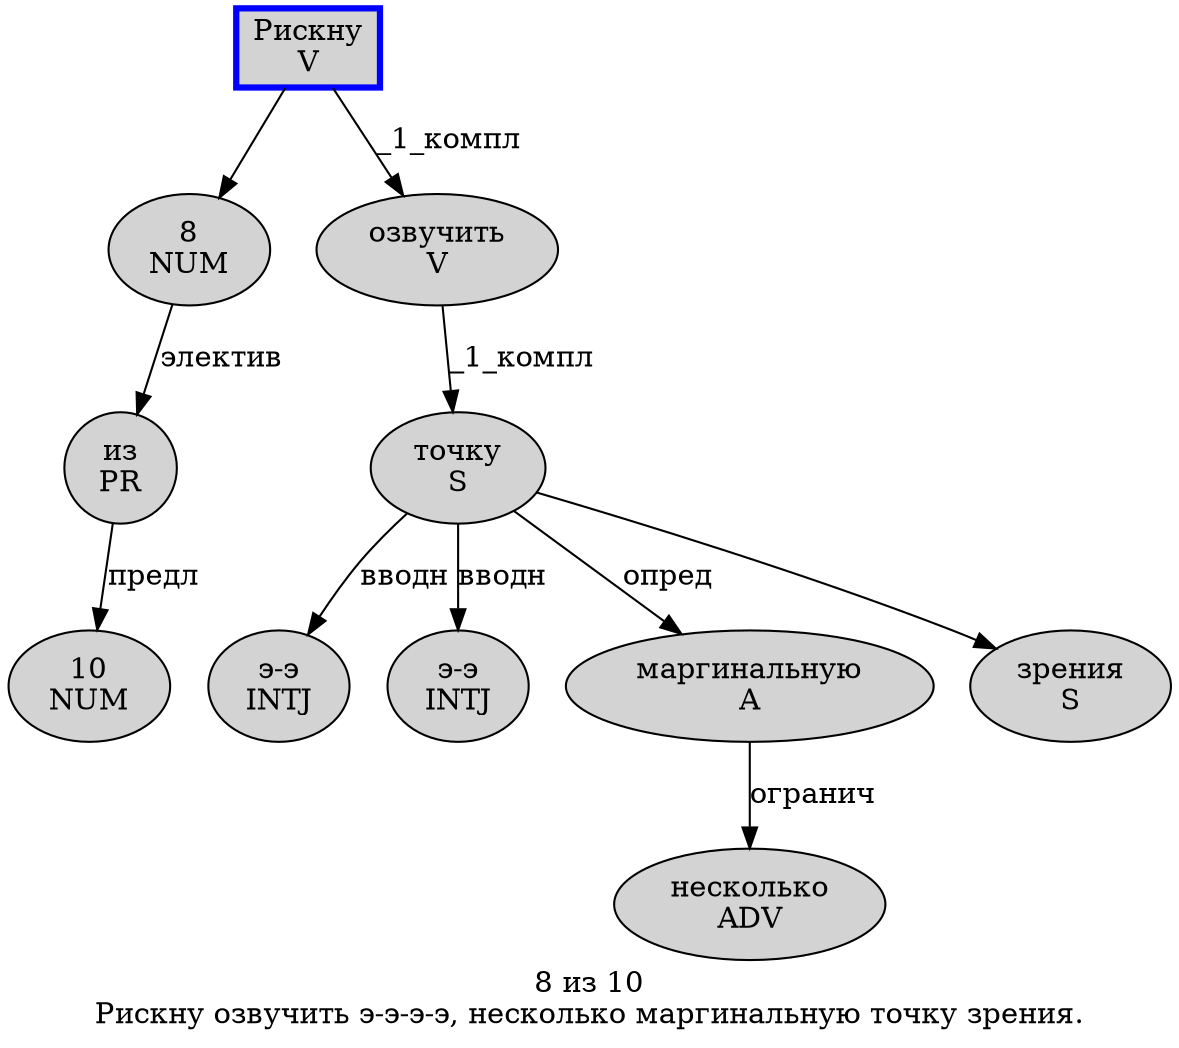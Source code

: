 digraph SENTENCE_431 {
	graph [label="8 из 10
Рискну озвучить э-э-э-э, несколько маргинальную точку зрения."]
	node [style=filled]
		0 [label="8
NUM" color="" fillcolor=lightgray penwidth=1 shape=ellipse]
		1 [label="из
PR" color="" fillcolor=lightgray penwidth=1 shape=ellipse]
		2 [label="10
NUM" color="" fillcolor=lightgray penwidth=1 shape=ellipse]
		3 [label="Рискну
V" color=blue fillcolor=lightgray penwidth=3 shape=box]
		4 [label="озвучить
V" color="" fillcolor=lightgray penwidth=1 shape=ellipse]
		5 [label="э-э
INTJ" color="" fillcolor=lightgray penwidth=1 shape=ellipse]
		7 [label="э-э
INTJ" color="" fillcolor=lightgray penwidth=1 shape=ellipse]
		9 [label="несколько
ADV" color="" fillcolor=lightgray penwidth=1 shape=ellipse]
		10 [label="маргинальную
A" color="" fillcolor=lightgray penwidth=1 shape=ellipse]
		11 [label="точку
S" color="" fillcolor=lightgray penwidth=1 shape=ellipse]
		12 [label="зрения
S" color="" fillcolor=lightgray penwidth=1 shape=ellipse]
			1 -> 2 [label="предл"]
			11 -> 5 [label="вводн"]
			11 -> 7 [label="вводн"]
			11 -> 10 [label="опред"]
			11 -> 12
			10 -> 9 [label="огранич"]
			3 -> 0
			3 -> 4 [label="_1_компл"]
			0 -> 1 [label="электив"]
			4 -> 11 [label="_1_компл"]
}